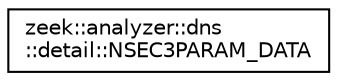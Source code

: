 digraph "Graphical Class Hierarchy"
{
 // LATEX_PDF_SIZE
  edge [fontname="Helvetica",fontsize="10",labelfontname="Helvetica",labelfontsize="10"];
  node [fontname="Helvetica",fontsize="10",shape=record];
  rankdir="LR";
  Node0 [label="zeek::analyzer::dns\l::detail::NSEC3PARAM_DATA",height=0.2,width=0.4,color="black", fillcolor="white", style="filled",URL="$dc/d1d/namespacezeek_1_1analyzer_1_1dns_1_1detail.html#d8/db3/structzeek_1_1analyzer_1_1dns_1_1detail_1_1NSEC3PARAM__DATA",tooltip=" "];
}
